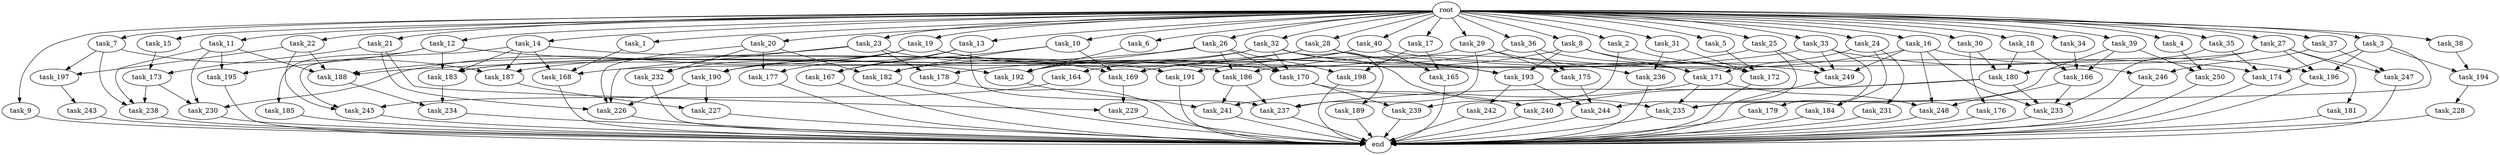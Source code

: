 digraph G {
  root [size="0.000000"];
  task_1 [size="1.024000"];
  task_2 [size="1.024000"];
  task_3 [size="1.024000"];
  task_4 [size="1.024000"];
  task_5 [size="1.024000"];
  task_6 [size="1.024000"];
  task_7 [size="1.024000"];
  task_8 [size="1.024000"];
  task_9 [size="1.024000"];
  task_10 [size="1.024000"];
  task_11 [size="1.024000"];
  task_12 [size="1.024000"];
  task_13 [size="1.024000"];
  task_14 [size="1.024000"];
  task_15 [size="1.024000"];
  task_16 [size="1.024000"];
  task_17 [size="1.024000"];
  task_18 [size="1.024000"];
  task_19 [size="1.024000"];
  task_20 [size="1.024000"];
  task_21 [size="1.024000"];
  task_22 [size="1.024000"];
  task_23 [size="1.024000"];
  task_24 [size="1.024000"];
  task_25 [size="1.024000"];
  task_26 [size="1.024000"];
  task_27 [size="1.024000"];
  task_28 [size="1.024000"];
  task_29 [size="1.024000"];
  task_30 [size="1.024000"];
  task_31 [size="1.024000"];
  task_32 [size="1.024000"];
  task_33 [size="1.024000"];
  task_34 [size="1.024000"];
  task_35 [size="1.024000"];
  task_36 [size="1.024000"];
  task_37 [size="1.024000"];
  task_38 [size="1.024000"];
  task_39 [size="1.024000"];
  task_40 [size="1.024000"];
  task_164 [size="214748364.800000"];
  task_165 [size="910533066.752000"];
  task_166 [size="919123001.344000"];
  task_167 [size="352187318.272000"];
  task_168 [size="1331439861.760000"];
  task_169 [size="1692217114.624000"];
  task_170 [size="944892805.120000"];
  task_171 [size="1941325217.792000"];
  task_172 [size="936302870.528000"];
  task_173 [size="1116691496.960000"];
  task_174 [size="601295421.440000"];
  task_175 [size="1005022347.264000"];
  task_176 [size="77309411.328000"];
  task_177 [size="523986010.112000"];
  task_178 [size="618475290.624000"];
  task_179 [size="858993459.200000"];
  task_180 [size="575525617.664000"];
  task_181 [size="420906795.008000"];
  task_182 [size="661424963.584000"];
  task_183 [size="1013612281.856000"];
  task_184 [size="695784701.952000"];
  task_185 [size="34359738.368000"];
  task_186 [size="807453851.648000"];
  task_187 [size="1108101562.368000"];
  task_188 [size="1700807049.216000"];
  task_189 [size="214748364.800000"];
  task_190 [size="858993459.200000"];
  task_191 [size="292057776.128000"];
  task_192 [size="1219770712.064000"];
  task_193 [size="1314259992.576000"];
  task_194 [size="498216206.336000"];
  task_195 [size="455266533.376000"];
  task_196 [size="1357209665.536000"];
  task_197 [size="584115552.256000"];
  task_198 [size="1116691496.960000"];
  task_226 [size="1348619730.944000"];
  task_227 [size="111669149.696000"];
  task_228 [size="214748364.800000"];
  task_229 [size="1245540515.840000"];
  task_230 [size="867583393.792000"];
  task_231 [size="695784701.952000"];
  task_232 [size="618475290.624000"];
  task_233 [size="1013612281.856000"];
  task_234 [size="833223655.424000"];
  task_235 [size="1133871366.144000"];
  task_236 [size="523986010.112000"];
  task_237 [size="816043786.240000"];
  task_238 [size="592705486.848000"];
  task_239 [size="68719476.736000"];
  task_240 [size="111669149.696000"];
  task_241 [size="1494648619.008000"];
  task_242 [size="214748364.800000"];
  task_243 [size="549755813.888000"];
  task_244 [size="601295421.440000"];
  task_245 [size="979252543.488000"];
  task_246 [size="154618822.656000"];
  task_247 [size="498216206.336000"];
  task_248 [size="1047972020.224000"];
  task_249 [size="1563368095.744000"];
  task_250 [size="498216206.336000"];
  end [size="0.000000"];

  root -> task_1 [size="1.000000"];
  root -> task_2 [size="1.000000"];
  root -> task_3 [size="1.000000"];
  root -> task_4 [size="1.000000"];
  root -> task_5 [size="1.000000"];
  root -> task_6 [size="1.000000"];
  root -> task_7 [size="1.000000"];
  root -> task_8 [size="1.000000"];
  root -> task_9 [size="1.000000"];
  root -> task_10 [size="1.000000"];
  root -> task_11 [size="1.000000"];
  root -> task_12 [size="1.000000"];
  root -> task_13 [size="1.000000"];
  root -> task_14 [size="1.000000"];
  root -> task_15 [size="1.000000"];
  root -> task_16 [size="1.000000"];
  root -> task_17 [size="1.000000"];
  root -> task_18 [size="1.000000"];
  root -> task_19 [size="1.000000"];
  root -> task_20 [size="1.000000"];
  root -> task_21 [size="1.000000"];
  root -> task_22 [size="1.000000"];
  root -> task_23 [size="1.000000"];
  root -> task_24 [size="1.000000"];
  root -> task_25 [size="1.000000"];
  root -> task_26 [size="1.000000"];
  root -> task_27 [size="1.000000"];
  root -> task_28 [size="1.000000"];
  root -> task_29 [size="1.000000"];
  root -> task_30 [size="1.000000"];
  root -> task_31 [size="1.000000"];
  root -> task_32 [size="1.000000"];
  root -> task_33 [size="1.000000"];
  root -> task_34 [size="1.000000"];
  root -> task_35 [size="1.000000"];
  root -> task_36 [size="1.000000"];
  root -> task_37 [size="1.000000"];
  root -> task_38 [size="1.000000"];
  root -> task_39 [size="1.000000"];
  root -> task_40 [size="1.000000"];
  task_1 -> task_168 [size="679477248.000000"];
  task_2 -> task_172 [size="33554432.000000"];
  task_2 -> task_239 [size="33554432.000000"];
  task_3 -> task_174 [size="75497472.000000"];
  task_3 -> task_194 [size="75497472.000000"];
  task_3 -> task_196 [size="75497472.000000"];
  task_3 -> task_235 [size="75497472.000000"];
  task_4 -> task_250 [size="75497472.000000"];
  task_5 -> task_172 [size="134217728.000000"];
  task_6 -> task_192 [size="536870912.000000"];
  task_7 -> task_187 [size="33554432.000000"];
  task_7 -> task_197 [size="33554432.000000"];
  task_7 -> task_238 [size="33554432.000000"];
  task_8 -> task_169 [size="536870912.000000"];
  task_8 -> task_171 [size="536870912.000000"];
  task_8 -> task_172 [size="536870912.000000"];
  task_8 -> task_193 [size="536870912.000000"];
  task_9 -> end [size="1.000000"];
  task_10 -> task_167 [size="134217728.000000"];
  task_10 -> task_169 [size="134217728.000000"];
  task_10 -> task_182 [size="134217728.000000"];
  task_11 -> task_188 [size="411041792.000000"];
  task_11 -> task_195 [size="411041792.000000"];
  task_11 -> task_230 [size="411041792.000000"];
  task_11 -> task_238 [size="411041792.000000"];
  task_12 -> task_183 [size="33554432.000000"];
  task_12 -> task_185 [size="33554432.000000"];
  task_12 -> task_192 [size="33554432.000000"];
  task_12 -> task_195 [size="33554432.000000"];
  task_13 -> task_167 [size="209715200.000000"];
  task_13 -> task_177 [size="209715200.000000"];
  task_13 -> task_237 [size="209715200.000000"];
  task_14 -> task_168 [size="209715200.000000"];
  task_14 -> task_183 [size="209715200.000000"];
  task_14 -> task_187 [size="209715200.000000"];
  task_14 -> task_191 [size="209715200.000000"];
  task_14 -> task_245 [size="209715200.000000"];
  task_15 -> task_173 [size="411041792.000000"];
  task_16 -> task_186 [size="75497472.000000"];
  task_16 -> task_233 [size="75497472.000000"];
  task_16 -> task_246 [size="75497472.000000"];
  task_16 -> task_248 [size="75497472.000000"];
  task_16 -> task_249 [size="75497472.000000"];
  task_17 -> task_165 [size="679477248.000000"];
  task_17 -> task_198 [size="679477248.000000"];
  task_18 -> task_166 [size="75497472.000000"];
  task_18 -> task_180 [size="75497472.000000"];
  task_19 -> task_170 [size="301989888.000000"];
  task_19 -> task_186 [size="301989888.000000"];
  task_19 -> task_190 [size="301989888.000000"];
  task_19 -> task_230 [size="301989888.000000"];
  task_19 -> task_232 [size="301989888.000000"];
  task_20 -> task_177 [size="301989888.000000"];
  task_20 -> task_182 [size="301989888.000000"];
  task_20 -> task_226 [size="301989888.000000"];
  task_20 -> task_232 [size="301989888.000000"];
  task_21 -> task_173 [size="679477248.000000"];
  task_21 -> task_226 [size="679477248.000000"];
  task_21 -> task_229 [size="679477248.000000"];
  task_22 -> task_188 [size="536870912.000000"];
  task_22 -> task_197 [size="536870912.000000"];
  task_22 -> task_245 [size="536870912.000000"];
  task_23 -> task_169 [size="301989888.000000"];
  task_23 -> task_178 [size="301989888.000000"];
  task_23 -> task_188 [size="301989888.000000"];
  task_23 -> task_226 [size="301989888.000000"];
  task_24 -> task_171 [size="679477248.000000"];
  task_24 -> task_184 [size="679477248.000000"];
  task_24 -> task_231 [size="679477248.000000"];
  task_25 -> task_191 [size="75497472.000000"];
  task_25 -> task_244 [size="75497472.000000"];
  task_25 -> task_249 [size="75497472.000000"];
  task_26 -> task_170 [size="411041792.000000"];
  task_26 -> task_186 [size="411041792.000000"];
  task_26 -> task_188 [size="411041792.000000"];
  task_26 -> task_192 [size="411041792.000000"];
  task_26 -> task_198 [size="411041792.000000"];
  task_27 -> task_168 [size="411041792.000000"];
  task_27 -> task_180 [size="411041792.000000"];
  task_27 -> task_181 [size="411041792.000000"];
  task_27 -> task_196 [size="411041792.000000"];
  task_27 -> task_247 [size="411041792.000000"];
  task_28 -> task_183 [size="536870912.000000"];
  task_28 -> task_190 [size="536870912.000000"];
  task_28 -> task_193 [size="536870912.000000"];
  task_28 -> task_249 [size="536870912.000000"];
  task_29 -> task_175 [size="301989888.000000"];
  task_29 -> task_178 [size="301989888.000000"];
  task_29 -> task_236 [size="301989888.000000"];
  task_29 -> task_237 [size="301989888.000000"];
  task_30 -> task_176 [size="75497472.000000"];
  task_30 -> task_180 [size="75497472.000000"];
  task_31 -> task_172 [size="209715200.000000"];
  task_31 -> task_236 [size="209715200.000000"];
  task_32 -> task_170 [size="209715200.000000"];
  task_32 -> task_182 [size="209715200.000000"];
  task_32 -> task_183 [size="209715200.000000"];
  task_32 -> task_189 [size="209715200.000000"];
  task_32 -> task_193 [size="209715200.000000"];
  task_32 -> task_235 [size="209715200.000000"];
  task_33 -> task_179 [size="838860800.000000"];
  task_33 -> task_187 [size="838860800.000000"];
  task_33 -> task_196 [size="838860800.000000"];
  task_33 -> task_249 [size="838860800.000000"];
  task_34 -> task_166 [size="411041792.000000"];
  task_35 -> task_174 [size="301989888.000000"];
  task_35 -> task_233 [size="301989888.000000"];
  task_36 -> task_169 [size="679477248.000000"];
  task_36 -> task_171 [size="679477248.000000"];
  task_36 -> task_175 [size="679477248.000000"];
  task_37 -> task_246 [size="75497472.000000"];
  task_37 -> task_247 [size="75497472.000000"];
  task_38 -> task_194 [size="411041792.000000"];
  task_39 -> task_166 [size="411041792.000000"];
  task_39 -> task_235 [size="411041792.000000"];
  task_39 -> task_250 [size="411041792.000000"];
  task_40 -> task_164 [size="209715200.000000"];
  task_40 -> task_165 [size="209715200.000000"];
  task_40 -> task_174 [size="209715200.000000"];
  task_40 -> task_192 [size="209715200.000000"];
  task_164 -> task_245 [size="209715200.000000"];
  task_165 -> end [size="1.000000"];
  task_166 -> task_233 [size="536870912.000000"];
  task_166 -> task_248 [size="536870912.000000"];
  task_167 -> end [size="1.000000"];
  task_168 -> end [size="1.000000"];
  task_169 -> task_229 [size="536870912.000000"];
  task_170 -> task_239 [size="33554432.000000"];
  task_170 -> task_240 [size="33554432.000000"];
  task_171 -> task_235 [size="411041792.000000"];
  task_171 -> task_241 [size="411041792.000000"];
  task_171 -> task_248 [size="411041792.000000"];
  task_172 -> end [size="1.000000"];
  task_173 -> task_230 [size="134217728.000000"];
  task_173 -> task_238 [size="134217728.000000"];
  task_174 -> end [size="1.000000"];
  task_175 -> task_244 [size="301989888.000000"];
  task_176 -> end [size="1.000000"];
  task_177 -> end [size="1.000000"];
  task_178 -> end [size="1.000000"];
  task_179 -> end [size="1.000000"];
  task_180 -> task_233 [size="75497472.000000"];
  task_180 -> task_237 [size="75497472.000000"];
  task_180 -> task_240 [size="75497472.000000"];
  task_181 -> end [size="1.000000"];
  task_182 -> end [size="1.000000"];
  task_183 -> task_234 [size="134217728.000000"];
  task_184 -> end [size="1.000000"];
  task_185 -> end [size="1.000000"];
  task_186 -> task_237 [size="209715200.000000"];
  task_186 -> task_241 [size="209715200.000000"];
  task_187 -> task_227 [size="75497472.000000"];
  task_188 -> task_234 [size="679477248.000000"];
  task_189 -> end [size="1.000000"];
  task_190 -> task_226 [size="33554432.000000"];
  task_190 -> task_227 [size="33554432.000000"];
  task_191 -> end [size="1.000000"];
  task_192 -> task_241 [size="838860800.000000"];
  task_193 -> task_242 [size="209715200.000000"];
  task_193 -> task_244 [size="209715200.000000"];
  task_194 -> task_228 [size="209715200.000000"];
  task_195 -> end [size="1.000000"];
  task_196 -> end [size="1.000000"];
  task_197 -> task_243 [size="536870912.000000"];
  task_198 -> end [size="1.000000"];
  task_226 -> end [size="1.000000"];
  task_227 -> end [size="1.000000"];
  task_228 -> end [size="1.000000"];
  task_229 -> end [size="1.000000"];
  task_230 -> end [size="1.000000"];
  task_231 -> end [size="1.000000"];
  task_232 -> end [size="1.000000"];
  task_233 -> end [size="1.000000"];
  task_234 -> end [size="1.000000"];
  task_235 -> end [size="1.000000"];
  task_236 -> end [size="1.000000"];
  task_237 -> end [size="1.000000"];
  task_238 -> end [size="1.000000"];
  task_239 -> end [size="1.000000"];
  task_240 -> end [size="1.000000"];
  task_241 -> end [size="1.000000"];
  task_242 -> end [size="1.000000"];
  task_243 -> end [size="1.000000"];
  task_244 -> end [size="1.000000"];
  task_245 -> end [size="1.000000"];
  task_246 -> end [size="1.000000"];
  task_247 -> end [size="1.000000"];
  task_248 -> end [size="1.000000"];
  task_249 -> end [size="1.000000"];
  task_250 -> end [size="1.000000"];
}
